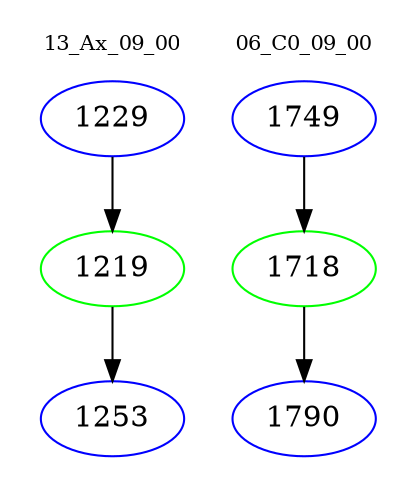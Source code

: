 digraph{
subgraph cluster_0 {
color = white
label = "13_Ax_09_00";
fontsize=10;
T0_1229 [label="1229", color="blue"]
T0_1229 -> T0_1219 [color="black"]
T0_1219 [label="1219", color="green"]
T0_1219 -> T0_1253 [color="black"]
T0_1253 [label="1253", color="blue"]
}
subgraph cluster_1 {
color = white
label = "06_C0_09_00";
fontsize=10;
T1_1749 [label="1749", color="blue"]
T1_1749 -> T1_1718 [color="black"]
T1_1718 [label="1718", color="green"]
T1_1718 -> T1_1790 [color="black"]
T1_1790 [label="1790", color="blue"]
}
}
